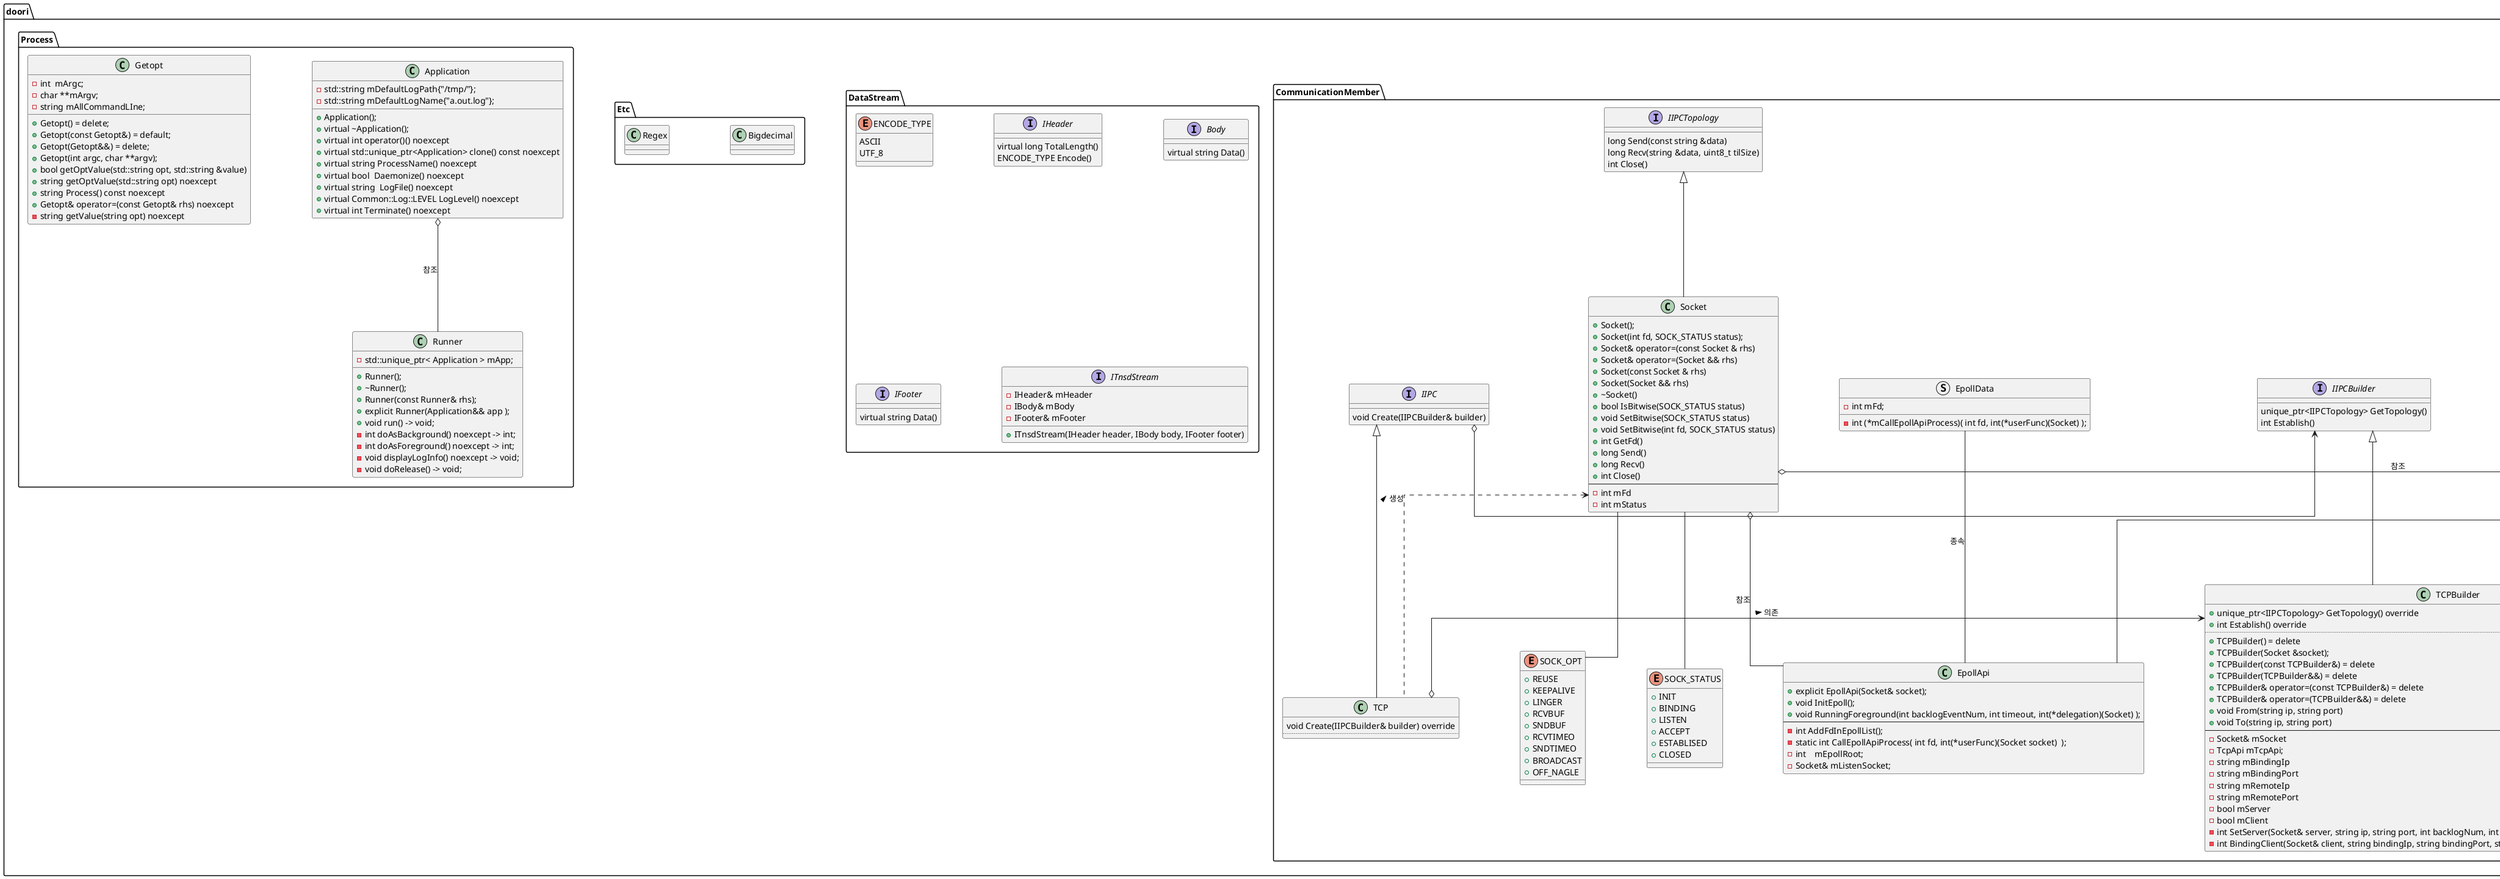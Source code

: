 @startuml
' - private, # protected, + public
'클래스 위 아래 간격을 고정
skinparam ranksep 100
'클래스 좌우 간격을 고정
skinparam nodesep 100
'화살표 방향이 수직 수평으로 표시됨
skinparam linetype ortho
'그래프로 표시되는 글자는 설치되어 있는 D2Coding 폰트로 지정함
skinparam defaultFontName D2Coding
'https://plantuml.com/class-diagram
set namespaceSeparator ::

'''''''''''''''''''''''''''''''''''''''''''''''''''''''''''
'''''''''''''''  Common  Library   ''''''''''''''''''''''''
'''''''''''''''''''''''''''''''''''''''''''''''''''''''''''
class doori::Common::Log{
}
class doori::Common::Error{
+Error()
+Error(Error&& rhs)
+Error(const Error& rhs)
+Error& operator=(Error&& rhs)
+Error& operator=(const Error& rhs)
+void occur(int errnum, bool status, const std::string& cause)
+void occur(int errnum, bool status, char const(&value)[N])
+virtual ~Error()
+void Clear()
+bool Status()
+int Errno()
+const std::string& Cause()
#inline void InjectBySystemcall()
#inline void InjectByClient(const string& cause)
#void InjectByClient(char const(&value)[N])
-bool mStatus
-int mErrno
-string mCause
}

'''''''''''''''''''''''''''''''''''''''''''''''''''''''''''
'''''''''''''''  Enum              ''''''''''''''''''''''''
'''''''''''''''''''''''''''''''''''''''''''''''''''''''''''
enum TnsdTokenId{
+VERSION
+TNSD_IP
+TNSD_PORT
+BINDING_IP_FOR_TNSD
+BINDING_PORT_FOR_TNSD
+BINDING_IP_FOR_MULTISESSION
+BINDING_PORT_FOR_MULTISESSION
+LOG_NAME
+LOG_PATH
+LOG_LEVEL
+MY_TOPIC
+END
}

enum doori::CommunicationMember::SOCK_STATUS {
+INIT
+BINDING
+LISTEN
+ACCEPT
+ESTABLISED
+CLOSED
}

enum doori::CommunicationMember::SOCK_OPT {
+REUSE
+KEEPALIVE
+LINGER
+RCVBUF
+SNDBUF
+RCVTIMEO
+SNDTIMEO
+BROADCAST
+OFF_NAGLE
}

'''''''''''''''''''''''''''''''''''''''''''''''''''''''''''
'''''''''''''''  Process           ''''''''''''''''''''''''
'''''''''''''''''''''''''''''''''''''''''''''''''''''''''''
Interface Application{
#IInterface CreateInterface()
#IIPC CreateIPC()
#IDictionary CreateDictionary()
}

Interface IInterface{
#string GetHederPacket()
#string GetFooterPacket()
}

class Tnsd{
+CreateInterface()
}

class TnsdInterface{
}



interface IDictionary{
#string GetId(Token id)
}

class TnsdDictionary{
}

IDictionary <|-- TnsdDictionary
Application <|-- Tnsd
IInterface <|-- TnsdInterface
IInterface <--o Application
TnsdInterface <--o Tnsd




'''''''''''''''''''''''''''''''''''''''''''''''''''''''
'''''''''   IPC Builder Pattern   '''''''''''''''''''''
'''''''''''''''''''''''''''''''''''''''''''''''''''''''
interface doori::CommunicationMember::IIPC{
void Create(IIPCBuilder& builder)
}

interface doori::CommunicationMember::IIPCBuilder{
unique_ptr<IIPCTopology> GetTopology()
int Establish()
}

class doori::CommunicationMember::TCP{
void Create(IIPCBuilder& builder) override
..
}

class doori::CommunicationMember::TCPBuilder{
+unique_ptr<IIPCTopology> GetTopology() override
+int Establish() override
..
+TCPBuilder() = delete
+TCPBuilder(Socket &socket);
+TCPBuilder(const TCPBuilder&) = delete
+TCPBuilder(TCPBuilder&&) = delete
+TCPBuilder& operator=(const TCPBuilder&) = delete
+TCPBuilder& operator=(TCPBuilder&&) = delete
+void From(string ip, string port)
+void To(string ip, string port)
--
-Socket& mSocket
-TcpApi mTcpApi;
-string mBindingIp
-string mBindingPort
-string mRemoteIp
-string mRemotePort
-bool mServer
-bool mClient
-int SetServer(Socket& server, string ip, string port, int backlogNum, int timeout);
-int BindingClient(Socket& client, string bindingIp, string bindingPort, string remoteIp, string remotePort, int timeout);
}

interface doori::CommunicationMember::IIPCTopology{
long Send(const string &data)
long Recv(string &data, uint8_t tilSize)
int Close()
}

class doori::CommunicationMember::Socket{
+Socket();
+Socket(int fd, SOCK_STATUS status);
+Socket& operator=(const Socket & rhs)
+Socket& operator=(Socket && rhs)
+Socket(const Socket & rhs)
+Socket(Socket && rhs)
+~Socket()
+bool IsBitwise(SOCK_STATUS status)
+void SetBitwise(SOCK_STATUS status)
+void SetBitwise(int fd, SOCK_STATUS status)
+int GetFd()
+long Send()
+long Recv()
+int Close()
---
-int mFd
-int mStatus
}

class doori::CommunicationMember::TcpApi{
+TcpApi(Socket& socket)
+void SetReuseOpt(string ip, string port);
+void SetReuseOpt(string port);
+void SetTimeoutOpt(std::uint8_t timeout);
+void Bind(string ip, string port);
+void Bind(string port);
+void Listen(int backlogNum);
+int Accept();
+void Connect(string ip, string port);
+void Connect(string ip, string port,std::uint8_t timeout);
+Socket & GetSocket() ;
---
-Socket& mSocket
}

struct doori::CommunicationMember::EpollData{
-int mFd;
-int (*mCallEpollApiProcess)( int fd, int(*userFunc)(Socket) );
}

class doori::CommunicationMember::EpollApi{
+explicit EpollApi(Socket& socket);
+void InitEpoll();
+void RunningForeground(int backlogEventNum, int timeout, int(*delegation)(Socket) );
---
-int AddFdInEpollList();
-static int CallEpollApiProcess( int fd, int(*userFunc)(Socket socket)  );
-int    mEpollRoot;
-Socket& mListenSocket;
}

enum doori::DataStream::ENCODE_TYPE{
ASCII
UTF_8
}

Interface doori::DataStream::IHeader{
virtual long TotalLength()
ENCODE_TYPE Encode()
}

Interface doori::DataStream::Body{
virtual string Data()
}

Interface doori::DataStream::IFooter{
virtual string Data()
}

Interface doori::DataStream::ITnsdStream{
+ITnsdStream(IHeader header, IBody body, IFooter footer)
-IHeader& mHeader
-IBody& mBody
-IFooter& mFooter
}


''''''''''''''''''''''''''''''''''''''''''''
'''' Tnsd
''''''''''''''''''''''''''''''''''''''''''''
class doori::Tnsd::MiddleSide{
+MiddleSide(string BindingIp, string BindingPort);
+void Alive()
+void Change()
}

class doori::Tnsd::PubSide{
+void PubSide(string tnsdIp, string tnsdPort, Topic topic)
+void Notify()
+void Publish(const IStream&)
+void Anwser()
-void Check(Hash)
-vector<Socket> mSubSessions
-EpollApi mTnsdSessions
}

class doori::Tnsd::SubSide{
+void SubSide(string tnsdIp, string tnsdPort, Topic topic)
+void Notify()
+void Connect(string PubSideIp, string PubSidePort)
+void Anwser()
-EpollApi mPubSessions
-EpollApi mTnsdSessions
}

class doori::Tnsd::Topic{
+bool set(initializer_list<string>)
+bool set(const string&)
+Topic& operator=(const Topic&)
+Topic& operator=(Topic&&)
+bool operator==(const Topic&)
+string getTopicName() const noexcept;
+string getTopicName(unsigned int depth) const noexcept;
+uint getDepthSize() const noexcept
}

''''''''''''''''''''''''''''''''''''''''''''
'''' Etc
''''''''''''''''''''''''''''''''''''''''''''
class doori::Etc::Bigdecimal{
}

class doori::Etc::Regex{
}

''''''''''''''''''''''''''''''''''''''''''''
'''' Process
''''''''''''''''''''''''''''''''''''''''''''
class doori::Process::Application{
+Application();
+virtual ~Application();
+virtual int operator()() noexcept
+virtual std::unique_ptr<Application> clone() const noexcept
+virtual string ProcessName() noexcept
+virtual bool  Daemonize() noexcept
+virtual string  LogFile() noexcept
+virtual Common::Log::LEVEL LogLevel() noexcept
+virtual int Terminate() noexcept
-std::string mDefaultLogPath{"/tmp/"};
-std::string mDefaultLogName{"a.out.log"};
}

class doori::Process::Getopt{
+Getopt() = delete;
+Getopt(const Getopt&) = default;
+Getopt(Getopt&&) = delete;
+Getopt(int argc, char **argv);
+bool getOptValue(std::string opt, std::string &value)
+string getOptValue(std::string opt) noexcept
+string Process() const noexcept
+Getopt& operator=(const Getopt& rhs) noexcept
-string getValue(string opt) noexcept
-int  mArgc;
-char **mArgv;
-string mAllCommandLIne;
}

class doori::Process::Runner{
+Runner();
+~Runner();
+Runner(const Runner& rhs);
+explicit Runner(Application&& app );
+void run() -> void;
-int doAsBackground() noexcept -> int;
-int doAsForeground() noexcept -> int;
-void displayLogInfo() noexcept -> void;
-void doRelease() -> void;
-std::unique_ptr< Application > mApp;
}

'''''''''''''''''''''''''''''''''''''''''''''''''''''
'' 관계표현
'''''''''''''''''''''''''''''''''''''''''''''''''''''

Error <|-- EpollApi : 상속
Socket o-- EpollApi : 참조
EpollData -- EpollApi : 종속

Error <|-- TcpApi : 상속
Socket o-- TcpApi : 참조

Socket -- SOCK_STATUS
Socket -- SOCK_OPT

IIPCBuilder <|-- TCPBuilder
IIPCTopology <|-- Socket

IIPC <|-- TCP
IIPCBuilder <-o IIPC
TCPBuilder <-o TCP : 의존 <
Socket <.. TCP : 생성 <

doori::Process::Application o-- doori::Process::Runner: 참조

Error <|-- MiddleSide: 상속
Error <|-- PubSide: 상속
Error <|-- SubSide: 상속

@enduml
